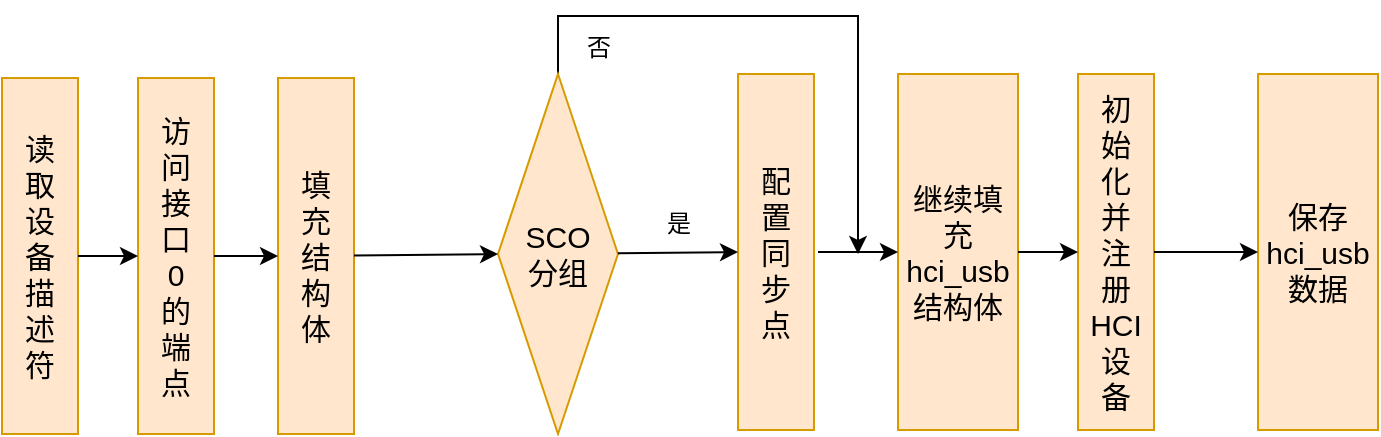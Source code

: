 <mxfile version="21.3.2" type="github">
  <diagram name="第 1 页" id="BjYa8Dpt_-15yP-BYvpV">
    <mxGraphModel dx="1195" dy="628" grid="1" gridSize="10" guides="1" tooltips="1" connect="1" arrows="1" fold="1" page="1" pageScale="1" pageWidth="827" pageHeight="1169" math="0" shadow="0">
      <root>
        <mxCell id="0" />
        <mxCell id="1" parent="0" />
        <mxCell id="X2hk36DA2ZNyFCGUHz_T-1" value="读取设备描述符" style="rounded=0;whiteSpace=wrap;html=1;rotation=0;verticalAlign=middle;horizontal=1;labelPosition=center;verticalLabelPosition=middle;align=center;fontSize=15;spacingLeft=8;spacingRight=8;fillColor=#ffe6cc;strokeColor=#d79b00;" vertex="1" parent="1">
          <mxGeometry x="312" y="352" width="38" height="178" as="geometry" />
        </mxCell>
        <mxCell id="X2hk36DA2ZNyFCGUHz_T-4" value="访问接口0的端点" style="rounded=0;whiteSpace=wrap;html=1;rotation=0;verticalAlign=middle;horizontal=1;labelPosition=center;verticalLabelPosition=middle;align=center;fontSize=15;spacingLeft=8;spacingRight=8;fillColor=#ffe6cc;strokeColor=#d79b00;" vertex="1" parent="1">
          <mxGeometry x="380" y="352" width="38" height="178" as="geometry" />
        </mxCell>
        <mxCell id="X2hk36DA2ZNyFCGUHz_T-5" value="填充结构体" style="rounded=0;whiteSpace=wrap;html=1;rotation=0;verticalAlign=middle;horizontal=1;labelPosition=center;verticalLabelPosition=middle;align=center;fontSize=15;spacingLeft=8;spacingRight=8;fillColor=#ffe6cc;strokeColor=#d79b00;" vertex="1" parent="1">
          <mxGeometry x="450" y="352" width="38" height="178" as="geometry" />
        </mxCell>
        <mxCell id="X2hk36DA2ZNyFCGUHz_T-24" style="edgeStyle=orthogonalEdgeStyle;rounded=0;orthogonalLoop=1;jettySize=auto;html=1;exitX=0.5;exitY=0;exitDx=0;exitDy=0;" edge="1" parent="1" source="X2hk36DA2ZNyFCGUHz_T-7">
          <mxGeometry relative="1" as="geometry">
            <mxPoint x="740" y="440" as="targetPoint" />
            <Array as="points">
              <mxPoint x="590" y="321" />
              <mxPoint x="740" y="321" />
            </Array>
          </mxGeometry>
        </mxCell>
        <mxCell id="X2hk36DA2ZNyFCGUHz_T-7" value="SCO分组" style="rhombus;whiteSpace=wrap;html=1;fontSize=15;spacingLeft=8;spacingRight=8;fillColor=#ffe6cc;strokeColor=#d79b00;" vertex="1" parent="1">
          <mxGeometry x="560" y="350" width="60" height="180" as="geometry" />
        </mxCell>
        <mxCell id="X2hk36DA2ZNyFCGUHz_T-8" value="配置同步点" style="rounded=0;whiteSpace=wrap;html=1;rotation=0;verticalAlign=middle;horizontal=1;labelPosition=center;verticalLabelPosition=middle;align=center;fontSize=15;spacingLeft=8;spacingRight=8;fillColor=#ffe6cc;strokeColor=#d79b00;" vertex="1" parent="1">
          <mxGeometry x="680" y="350" width="38" height="178" as="geometry" />
        </mxCell>
        <mxCell id="X2hk36DA2ZNyFCGUHz_T-9" value="继续填充hci_usb结构体" style="rounded=0;whiteSpace=wrap;html=1;rotation=0;verticalAlign=middle;horizontal=1;labelPosition=center;verticalLabelPosition=middle;align=center;fontSize=15;spacingLeft=8;spacingRight=8;fillColor=#ffe6cc;strokeColor=#d79b00;" vertex="1" parent="1">
          <mxGeometry x="760" y="350" width="60" height="178" as="geometry" />
        </mxCell>
        <mxCell id="X2hk36DA2ZNyFCGUHz_T-10" value="初始化并注册HCI设备" style="rounded=0;whiteSpace=wrap;html=1;rotation=0;verticalAlign=middle;horizontal=1;labelPosition=center;verticalLabelPosition=middle;align=center;fontSize=15;spacingLeft=8;spacingRight=8;fillColor=#ffe6cc;strokeColor=#d79b00;" vertex="1" parent="1">
          <mxGeometry x="850" y="350" width="38" height="178" as="geometry" />
        </mxCell>
        <mxCell id="X2hk36DA2ZNyFCGUHz_T-11" value="保存hci_usb数据" style="rounded=0;whiteSpace=wrap;html=1;rotation=0;verticalAlign=middle;horizontal=1;labelPosition=center;verticalLabelPosition=middle;align=center;fontSize=15;spacingLeft=8;spacingRight=8;fillColor=#ffe6cc;strokeColor=#d79b00;" vertex="1" parent="1">
          <mxGeometry x="940" y="350" width="60" height="178" as="geometry" />
        </mxCell>
        <mxCell id="X2hk36DA2ZNyFCGUHz_T-12" value="" style="endArrow=classic;html=1;rounded=0;exitX=1;exitY=0.5;exitDx=0;exitDy=0;entryX=0;entryY=0.5;entryDx=0;entryDy=0;" edge="1" parent="1" source="X2hk36DA2ZNyFCGUHz_T-1" target="X2hk36DA2ZNyFCGUHz_T-4">
          <mxGeometry width="50" height="50" relative="1" as="geometry">
            <mxPoint x="550" y="430" as="sourcePoint" />
            <mxPoint x="600" y="380" as="targetPoint" />
          </mxGeometry>
        </mxCell>
        <mxCell id="X2hk36DA2ZNyFCGUHz_T-13" value="" style="endArrow=classic;html=1;rounded=0;" edge="1" parent="1" source="X2hk36DA2ZNyFCGUHz_T-4" target="X2hk36DA2ZNyFCGUHz_T-5">
          <mxGeometry width="50" height="50" relative="1" as="geometry">
            <mxPoint x="430" y="440" as="sourcePoint" />
            <mxPoint x="390" y="451" as="targetPoint" />
          </mxGeometry>
        </mxCell>
        <mxCell id="X2hk36DA2ZNyFCGUHz_T-14" value="" style="endArrow=classic;html=1;rounded=0;entryX=0;entryY=0.5;entryDx=0;entryDy=0;" edge="1" parent="1" source="X2hk36DA2ZNyFCGUHz_T-5" target="X2hk36DA2ZNyFCGUHz_T-7">
          <mxGeometry width="50" height="50" relative="1" as="geometry">
            <mxPoint x="490" y="441" as="sourcePoint" />
            <mxPoint x="400" y="461" as="targetPoint" />
          </mxGeometry>
        </mxCell>
        <mxCell id="X2hk36DA2ZNyFCGUHz_T-16" value="" style="endArrow=classic;html=1;rounded=0;entryX=0;entryY=0.5;entryDx=0;entryDy=0;" edge="1" parent="1" source="X2hk36DA2ZNyFCGUHz_T-7" target="X2hk36DA2ZNyFCGUHz_T-8">
          <mxGeometry width="50" height="50" relative="1" as="geometry">
            <mxPoint x="620" y="450" as="sourcePoint" />
            <mxPoint x="680" y="445" as="targetPoint" />
          </mxGeometry>
        </mxCell>
        <mxCell id="X2hk36DA2ZNyFCGUHz_T-18" value="" style="endArrow=classic;html=1;rounded=0;entryX=0;entryY=0.5;entryDx=0;entryDy=0;" edge="1" parent="1" target="X2hk36DA2ZNyFCGUHz_T-9">
          <mxGeometry width="50" height="50" relative="1" as="geometry">
            <mxPoint x="720" y="439" as="sourcePoint" />
            <mxPoint x="690" y="459" as="targetPoint" />
          </mxGeometry>
        </mxCell>
        <mxCell id="X2hk36DA2ZNyFCGUHz_T-19" value="" style="endArrow=classic;html=1;rounded=0;entryX=0;entryY=0.5;entryDx=0;entryDy=0;exitX=1;exitY=0.5;exitDx=0;exitDy=0;" edge="1" parent="1" source="X2hk36DA2ZNyFCGUHz_T-9" target="X2hk36DA2ZNyFCGUHz_T-10">
          <mxGeometry width="50" height="50" relative="1" as="geometry">
            <mxPoint x="640" y="460" as="sourcePoint" />
            <mxPoint x="850" y="443" as="targetPoint" />
          </mxGeometry>
        </mxCell>
        <mxCell id="X2hk36DA2ZNyFCGUHz_T-20" value="" style="endArrow=classic;html=1;rounded=0;entryX=0;entryY=0.5;entryDx=0;entryDy=0;" edge="1" parent="1" source="X2hk36DA2ZNyFCGUHz_T-10" target="X2hk36DA2ZNyFCGUHz_T-11">
          <mxGeometry width="50" height="50" relative="1" as="geometry">
            <mxPoint x="890" y="450" as="sourcePoint" />
            <mxPoint x="710" y="479" as="targetPoint" />
          </mxGeometry>
        </mxCell>
        <mxCell id="X2hk36DA2ZNyFCGUHz_T-23" value="是" style="text;html=1;align=center;verticalAlign=middle;resizable=0;points=[];autosize=1;strokeColor=none;fillColor=none;" vertex="1" parent="1">
          <mxGeometry x="630" y="410" width="40" height="30" as="geometry" />
        </mxCell>
        <mxCell id="X2hk36DA2ZNyFCGUHz_T-25" value="否" style="text;html=1;align=center;verticalAlign=middle;resizable=0;points=[];autosize=1;strokeColor=none;fillColor=none;" vertex="1" parent="1">
          <mxGeometry x="590" y="322" width="40" height="30" as="geometry" />
        </mxCell>
      </root>
    </mxGraphModel>
  </diagram>
</mxfile>
